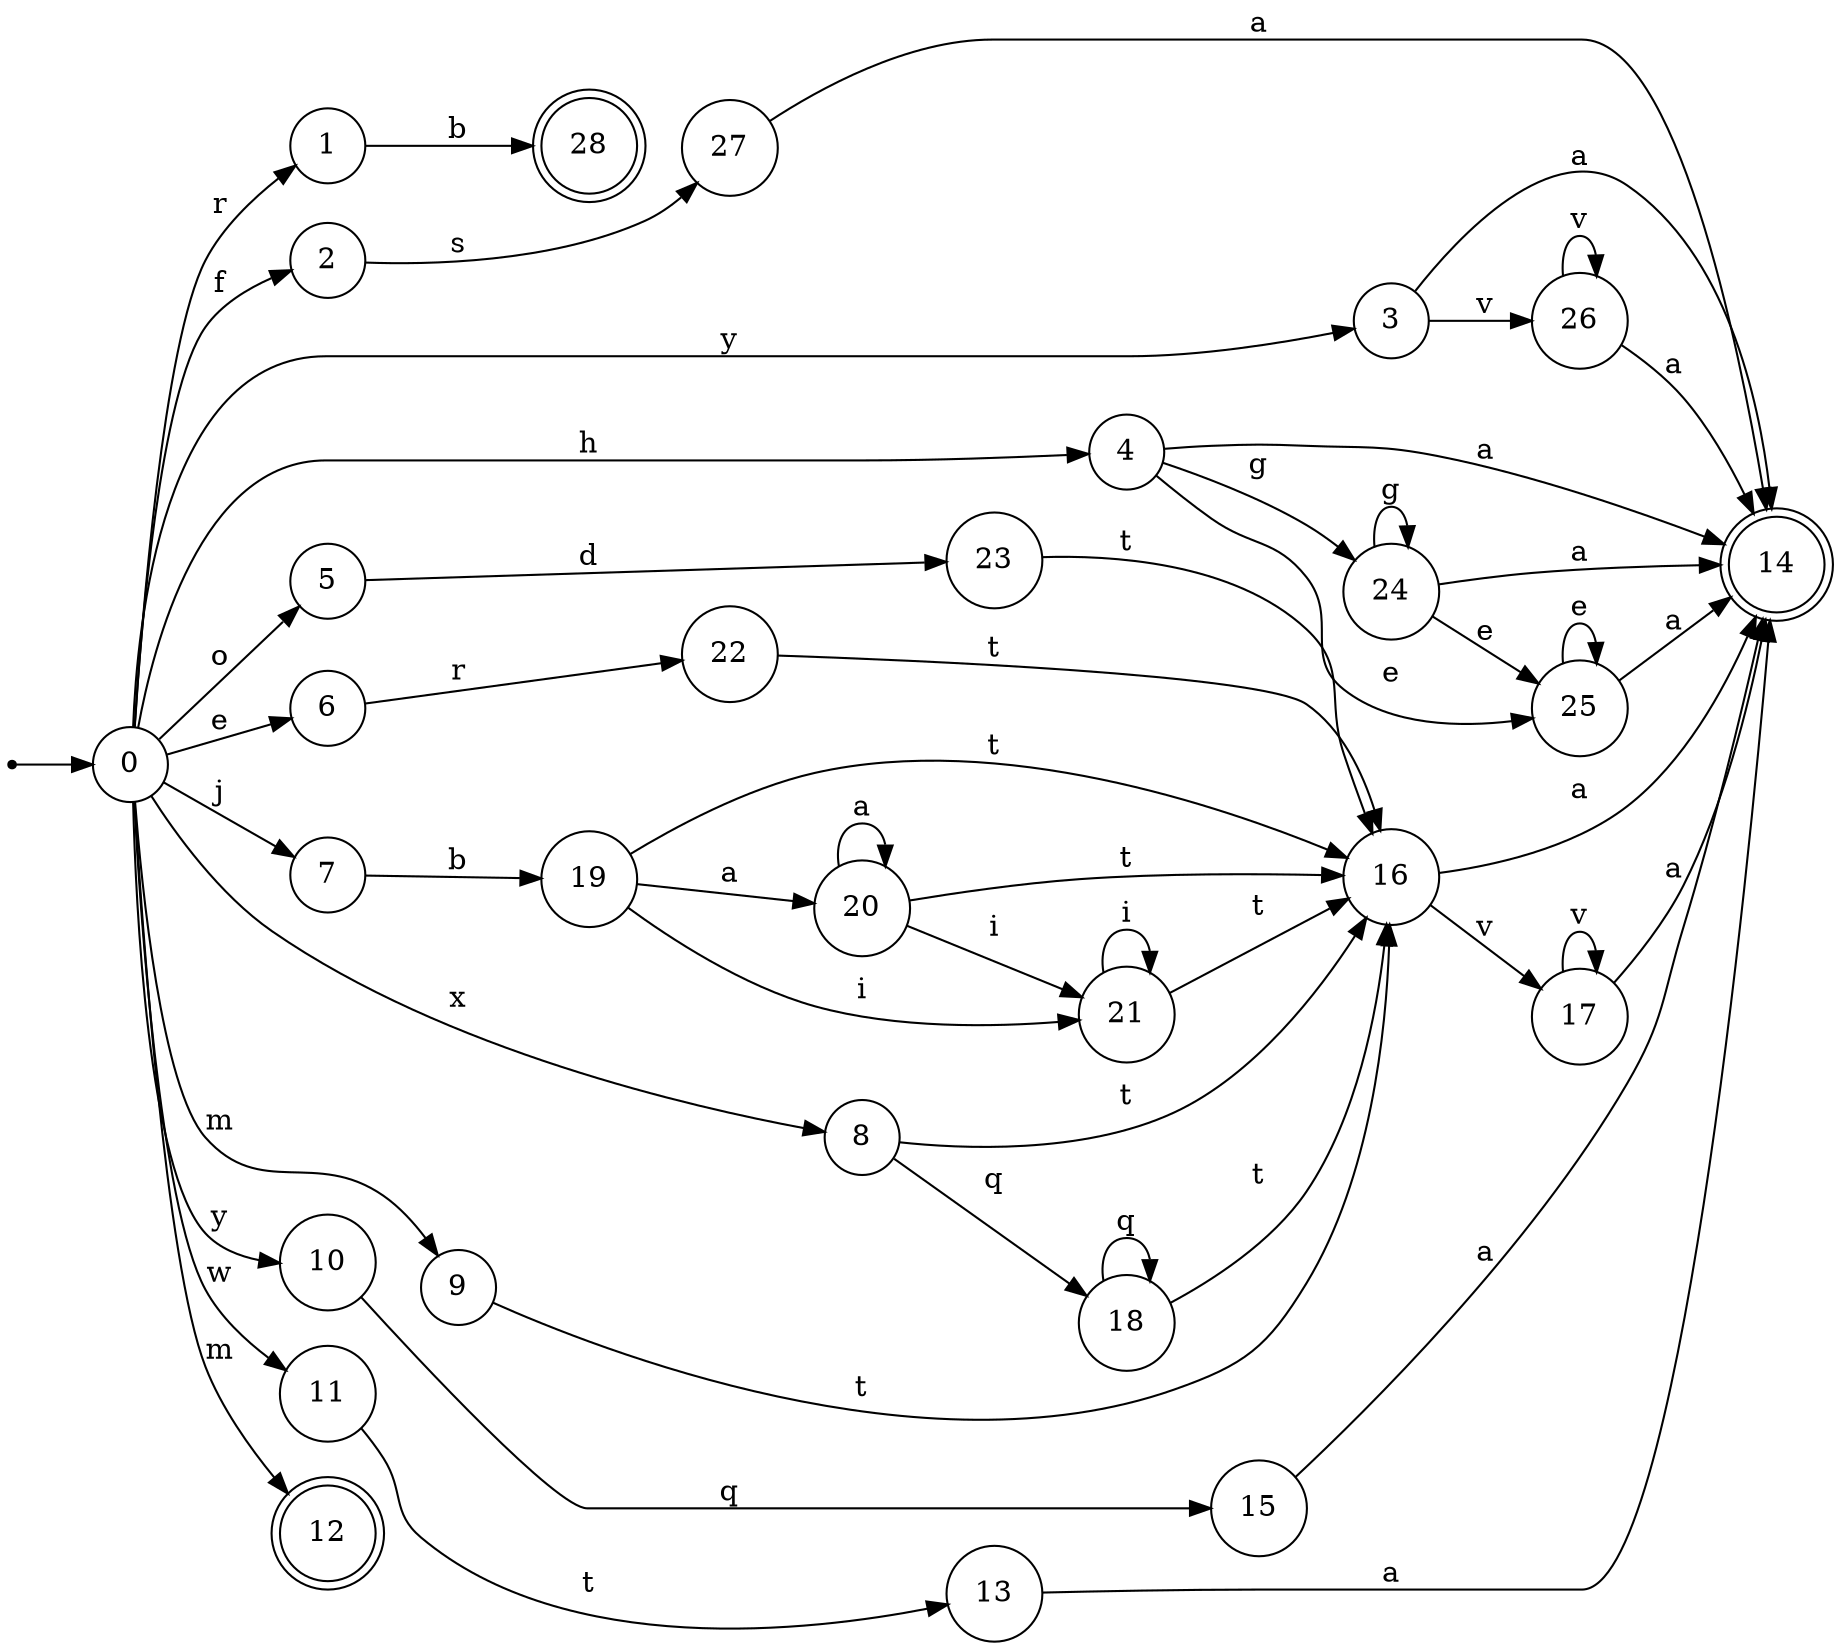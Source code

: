digraph finite_state_machine {
rankdir=LR;
size="20,20";
node [shape = point]; "dummy0"
node [shape = circle]; "0";
"dummy0" -> "0";
node [shape = circle]; "1";
node [shape = circle]; "2";
node [shape = circle]; "3";
node [shape = circle]; "4";
node [shape = circle]; "5";
node [shape = circle]; "6";
node [shape = circle]; "7";
node [shape = circle]; "8";
node [shape = circle]; "9";
node [shape = circle]; "10";
node [shape = circle]; "11";
node [shape = doublecircle]; "12";node [shape = circle]; "13";
node [shape = doublecircle]; "14";node [shape = circle]; "15";
node [shape = circle]; "16";
node [shape = circle]; "17";
node [shape = circle]; "18";
node [shape = circle]; "19";
node [shape = circle]; "20";
node [shape = circle]; "21";
node [shape = circle]; "22";
node [shape = circle]; "23";
node [shape = circle]; "24";
node [shape = circle]; "25";
node [shape = circle]; "26";
node [shape = circle]; "27";
node [shape = doublecircle]; "28";"0" -> "1" [label = "r"];
 "0" -> "2" [label = "f"];
 "0" -> "10" [label = "y"];
 "0" -> "3" [label = "y"];
 "0" -> "4" [label = "h"];
 "0" -> "5" [label = "o"];
 "0" -> "6" [label = "e"];
 "0" -> "7" [label = "j"];
 "0" -> "8" [label = "x"];
 "0" -> "9" [label = "m"];
 "0" -> "12" [label = "m"];
 "0" -> "11" [label = "w"];
 "11" -> "13" [label = "t"];
 "13" -> "14" [label = "a"];
 "10" -> "15" [label = "q"];
 "15" -> "14" [label = "a"];
 "9" -> "16" [label = "t"];
 "16" -> "17" [label = "v"];
 "16" -> "14" [label = "a"];
 "17" -> "17" [label = "v"];
 "17" -> "14" [label = "a"];
 "8" -> "18" [label = "q"];
 "8" -> "16" [label = "t"];
 "18" -> "18" [label = "q"];
 "18" -> "16" [label = "t"];
 "7" -> "19" [label = "b"];
 "19" -> "20" [label = "a"];
 "19" -> "21" [label = "i"];
 "19" -> "16" [label = "t"];
 "21" -> "21" [label = "i"];
 "21" -> "16" [label = "t"];
 "20" -> "20" [label = "a"];
 "20" -> "21" [label = "i"];
 "20" -> "16" [label = "t"];
 "6" -> "22" [label = "r"];
 "22" -> "16" [label = "t"];
 "5" -> "23" [label = "d"];
 "23" -> "16" [label = "t"];
 "4" -> "24" [label = "g"];
 "4" -> "25" [label = "e"];
 "4" -> "14" [label = "a"];
 "25" -> "25" [label = "e"];
 "25" -> "14" [label = "a"];
 "24" -> "24" [label = "g"];
 "24" -> "25" [label = "e"];
 "24" -> "14" [label = "a"];
 "3" -> "26" [label = "v"];
 "3" -> "14" [label = "a"];
 "26" -> "26" [label = "v"];
 "26" -> "14" [label = "a"];
 "2" -> "27" [label = "s"];
 "27" -> "14" [label = "a"];
 "1" -> "28" [label = "b"];
 }

